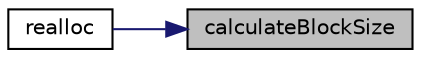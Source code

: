 digraph "calculateBlockSize"
{
 // LATEX_PDF_SIZE
  edge [fontname="Helvetica",fontsize="10",labelfontname="Helvetica",labelfontsize="10"];
  node [fontname="Helvetica",fontsize="10",shape=record];
  rankdir="RL";
  Node1 [label="calculateBlockSize",height=0.2,width=0.4,color="black", fillcolor="grey75", style="filled", fontcolor="black",tooltip=" "];
  Node1 -> Node2 [dir="back",color="midnightblue",fontsize="10",style="solid",fontname="Helvetica"];
  Node2 [label="realloc",height=0.2,width=0.4,color="black", fillcolor="white", style="filled",URL="$classpFlow_1_1bitsetHD.html#a6812ae07aea501030a75388256ef230a",tooltip=" "];
}
